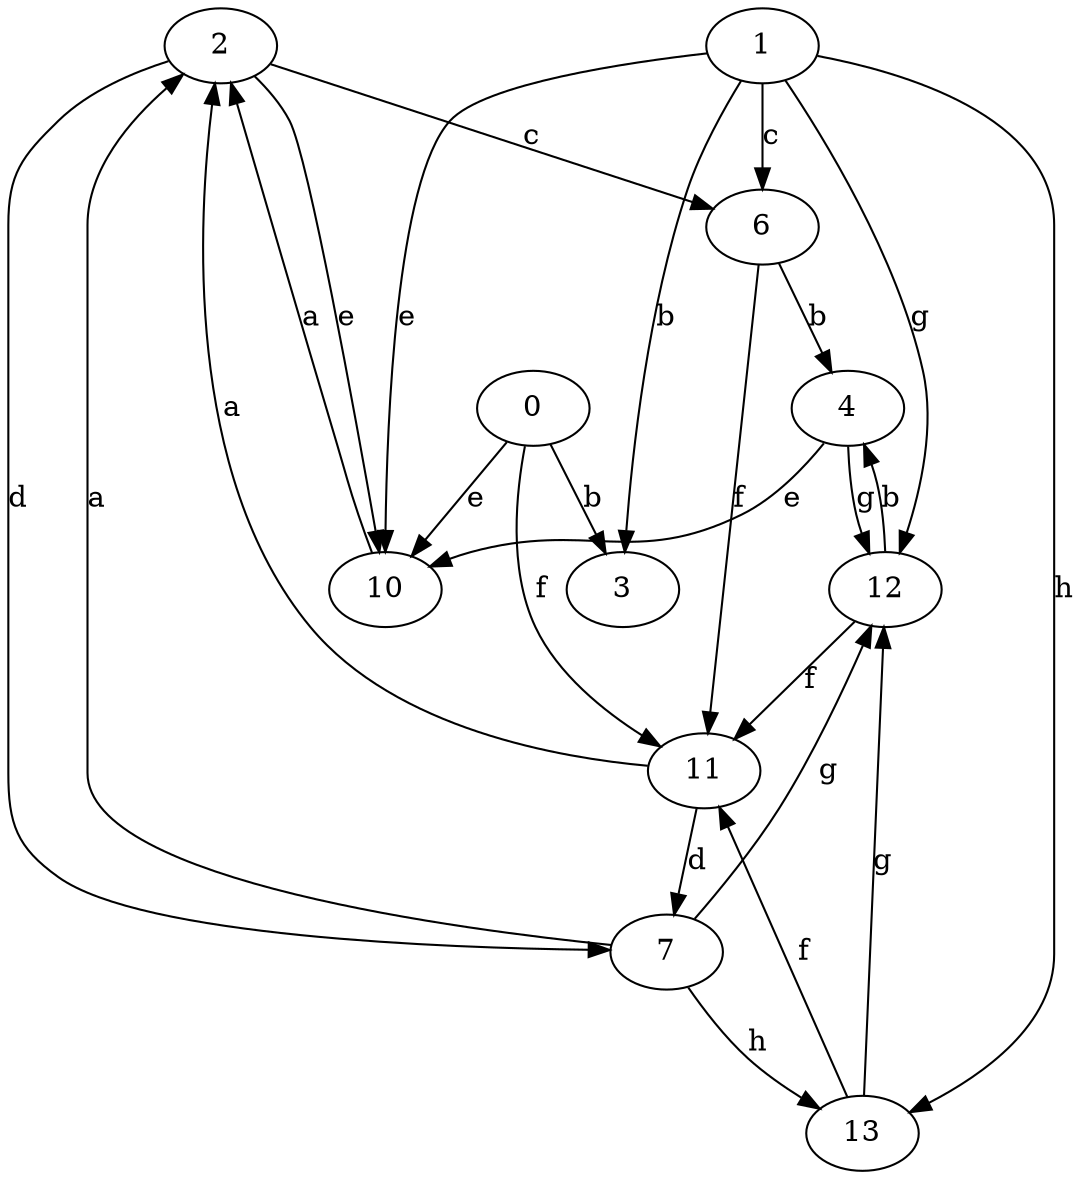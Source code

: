 strict digraph  {
2;
3;
4;
0;
6;
7;
1;
10;
11;
12;
13;
2 -> 6  [label=c];
2 -> 7  [label=d];
2 -> 10  [label=e];
4 -> 10  [label=e];
4 -> 12  [label=g];
0 -> 3  [label=b];
0 -> 10  [label=e];
0 -> 11  [label=f];
6 -> 4  [label=b];
6 -> 11  [label=f];
7 -> 2  [label=a];
7 -> 12  [label=g];
7 -> 13  [label=h];
1 -> 3  [label=b];
1 -> 6  [label=c];
1 -> 10  [label=e];
1 -> 12  [label=g];
1 -> 13  [label=h];
10 -> 2  [label=a];
11 -> 2  [label=a];
11 -> 7  [label=d];
12 -> 4  [label=b];
12 -> 11  [label=f];
13 -> 11  [label=f];
13 -> 12  [label=g];
}
